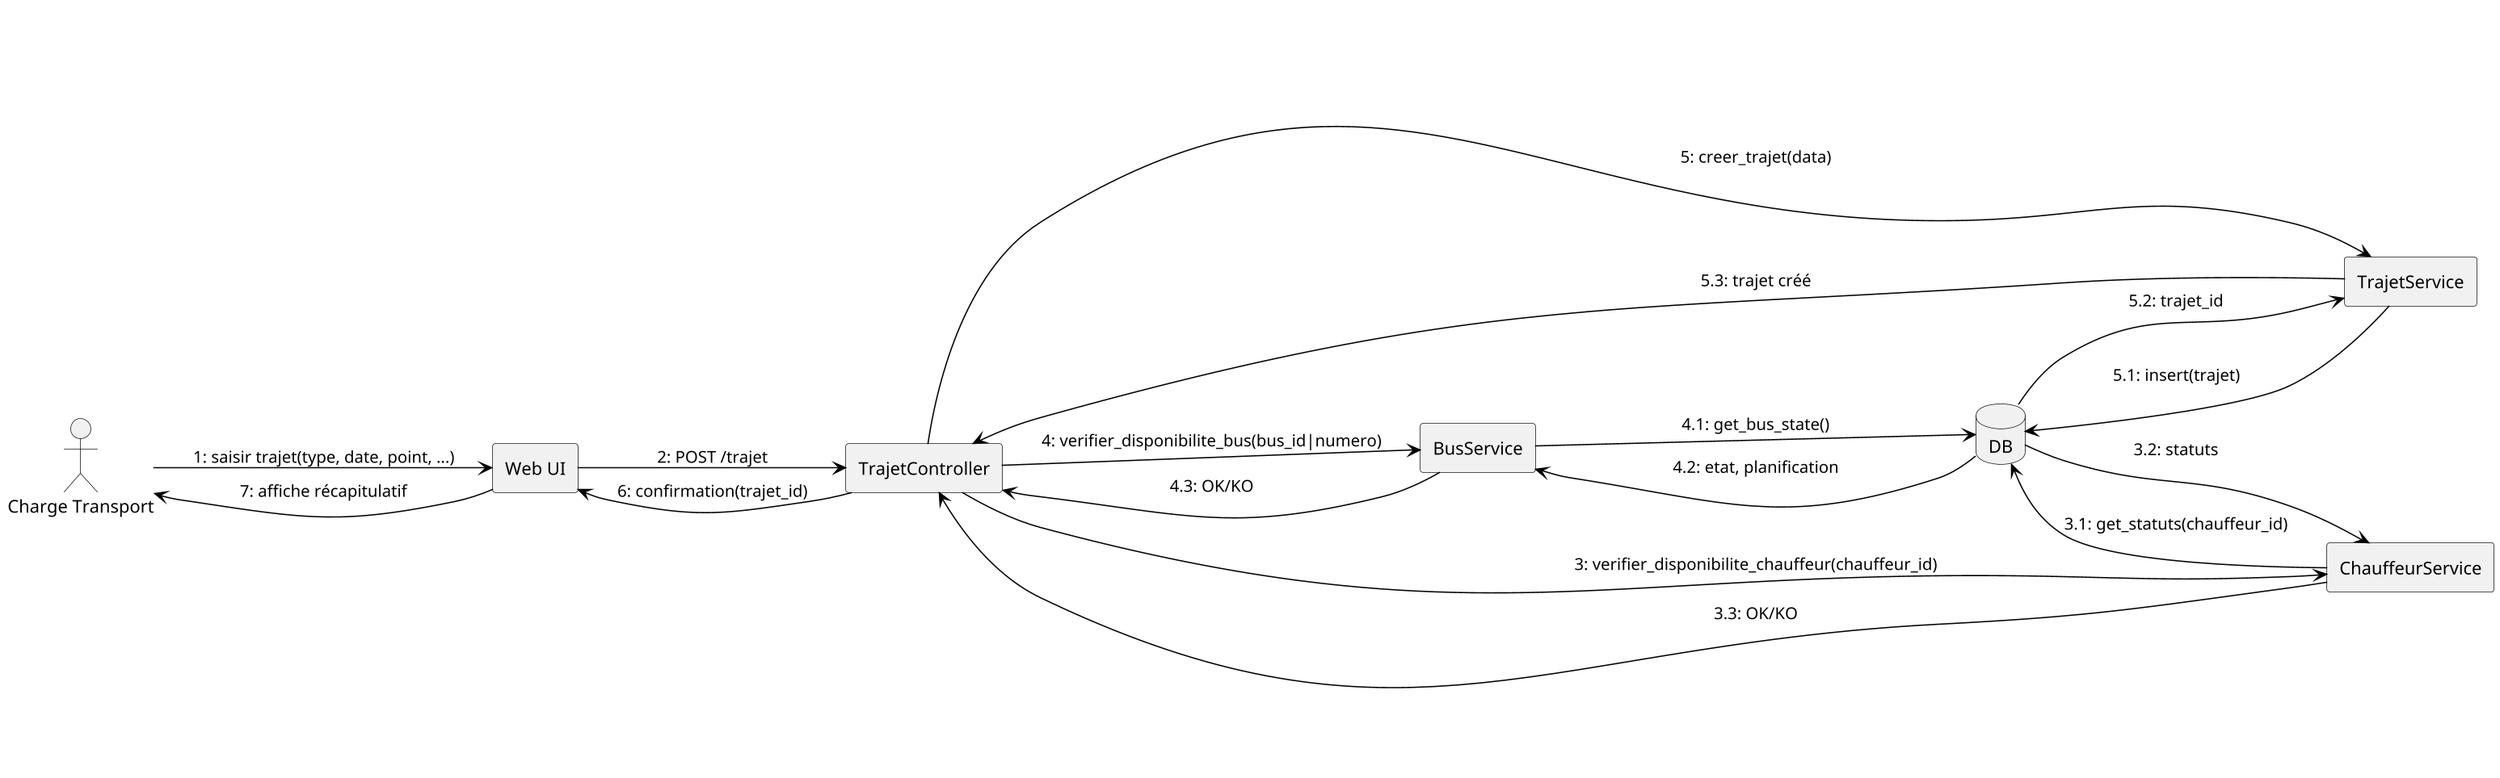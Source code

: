@startuml Communication_Planifier_Trajet
skinparam defaultFontName Arial
skinparam shadowing false
skinparam dpi 150
left to right direction

actor "Charge Transport" as CT
rectangle "Web UI" as UI
rectangle "TrajetController" as TrajC
rectangle "TrajetService" as TrajS
rectangle "ChauffeurService" as ChS
rectangle "BusService" as BusS
database "DB" as DB

CT -[#black]-> UI : 1: saisir trajet(type, date, point, ...)
UI -[#black]-> TrajC : 2: POST /trajet
TrajC -[#black]-> ChS : 3: verifier_disponibilite_chauffeur(chauffeur_id)
ChS -[#black]-> DB : 3.1: get_statuts(chauffeur_id)
DB -[#black]-> ChS : 3.2: statuts
ChS -[#black]-> TrajC : 3.3: OK/KO
TrajC -[#black]-> BusS : 4: verifier_disponibilite_bus(bus_id|numero)
BusS -[#black]-> DB : 4.1: get_bus_state()
DB -[#black]-> BusS : 4.2: etat, planification
BusS -[#black]-> TrajC : 4.3: OK/KO
TrajC -[#black]-> TrajS : 5: creer_trajet(data)
TrajS -[#black]-> DB : 5.1: insert(trajet)
DB -[#black]-> TrajS : 5.2: trajet_id
TrajS -[#black]-> TrajC : 5.3: trajet créé
TrajC -[#black]-> UI : 6: confirmation(trajet_id)
UI -[#black]-> CT : 7: affiche récapitulatif

@enduml
